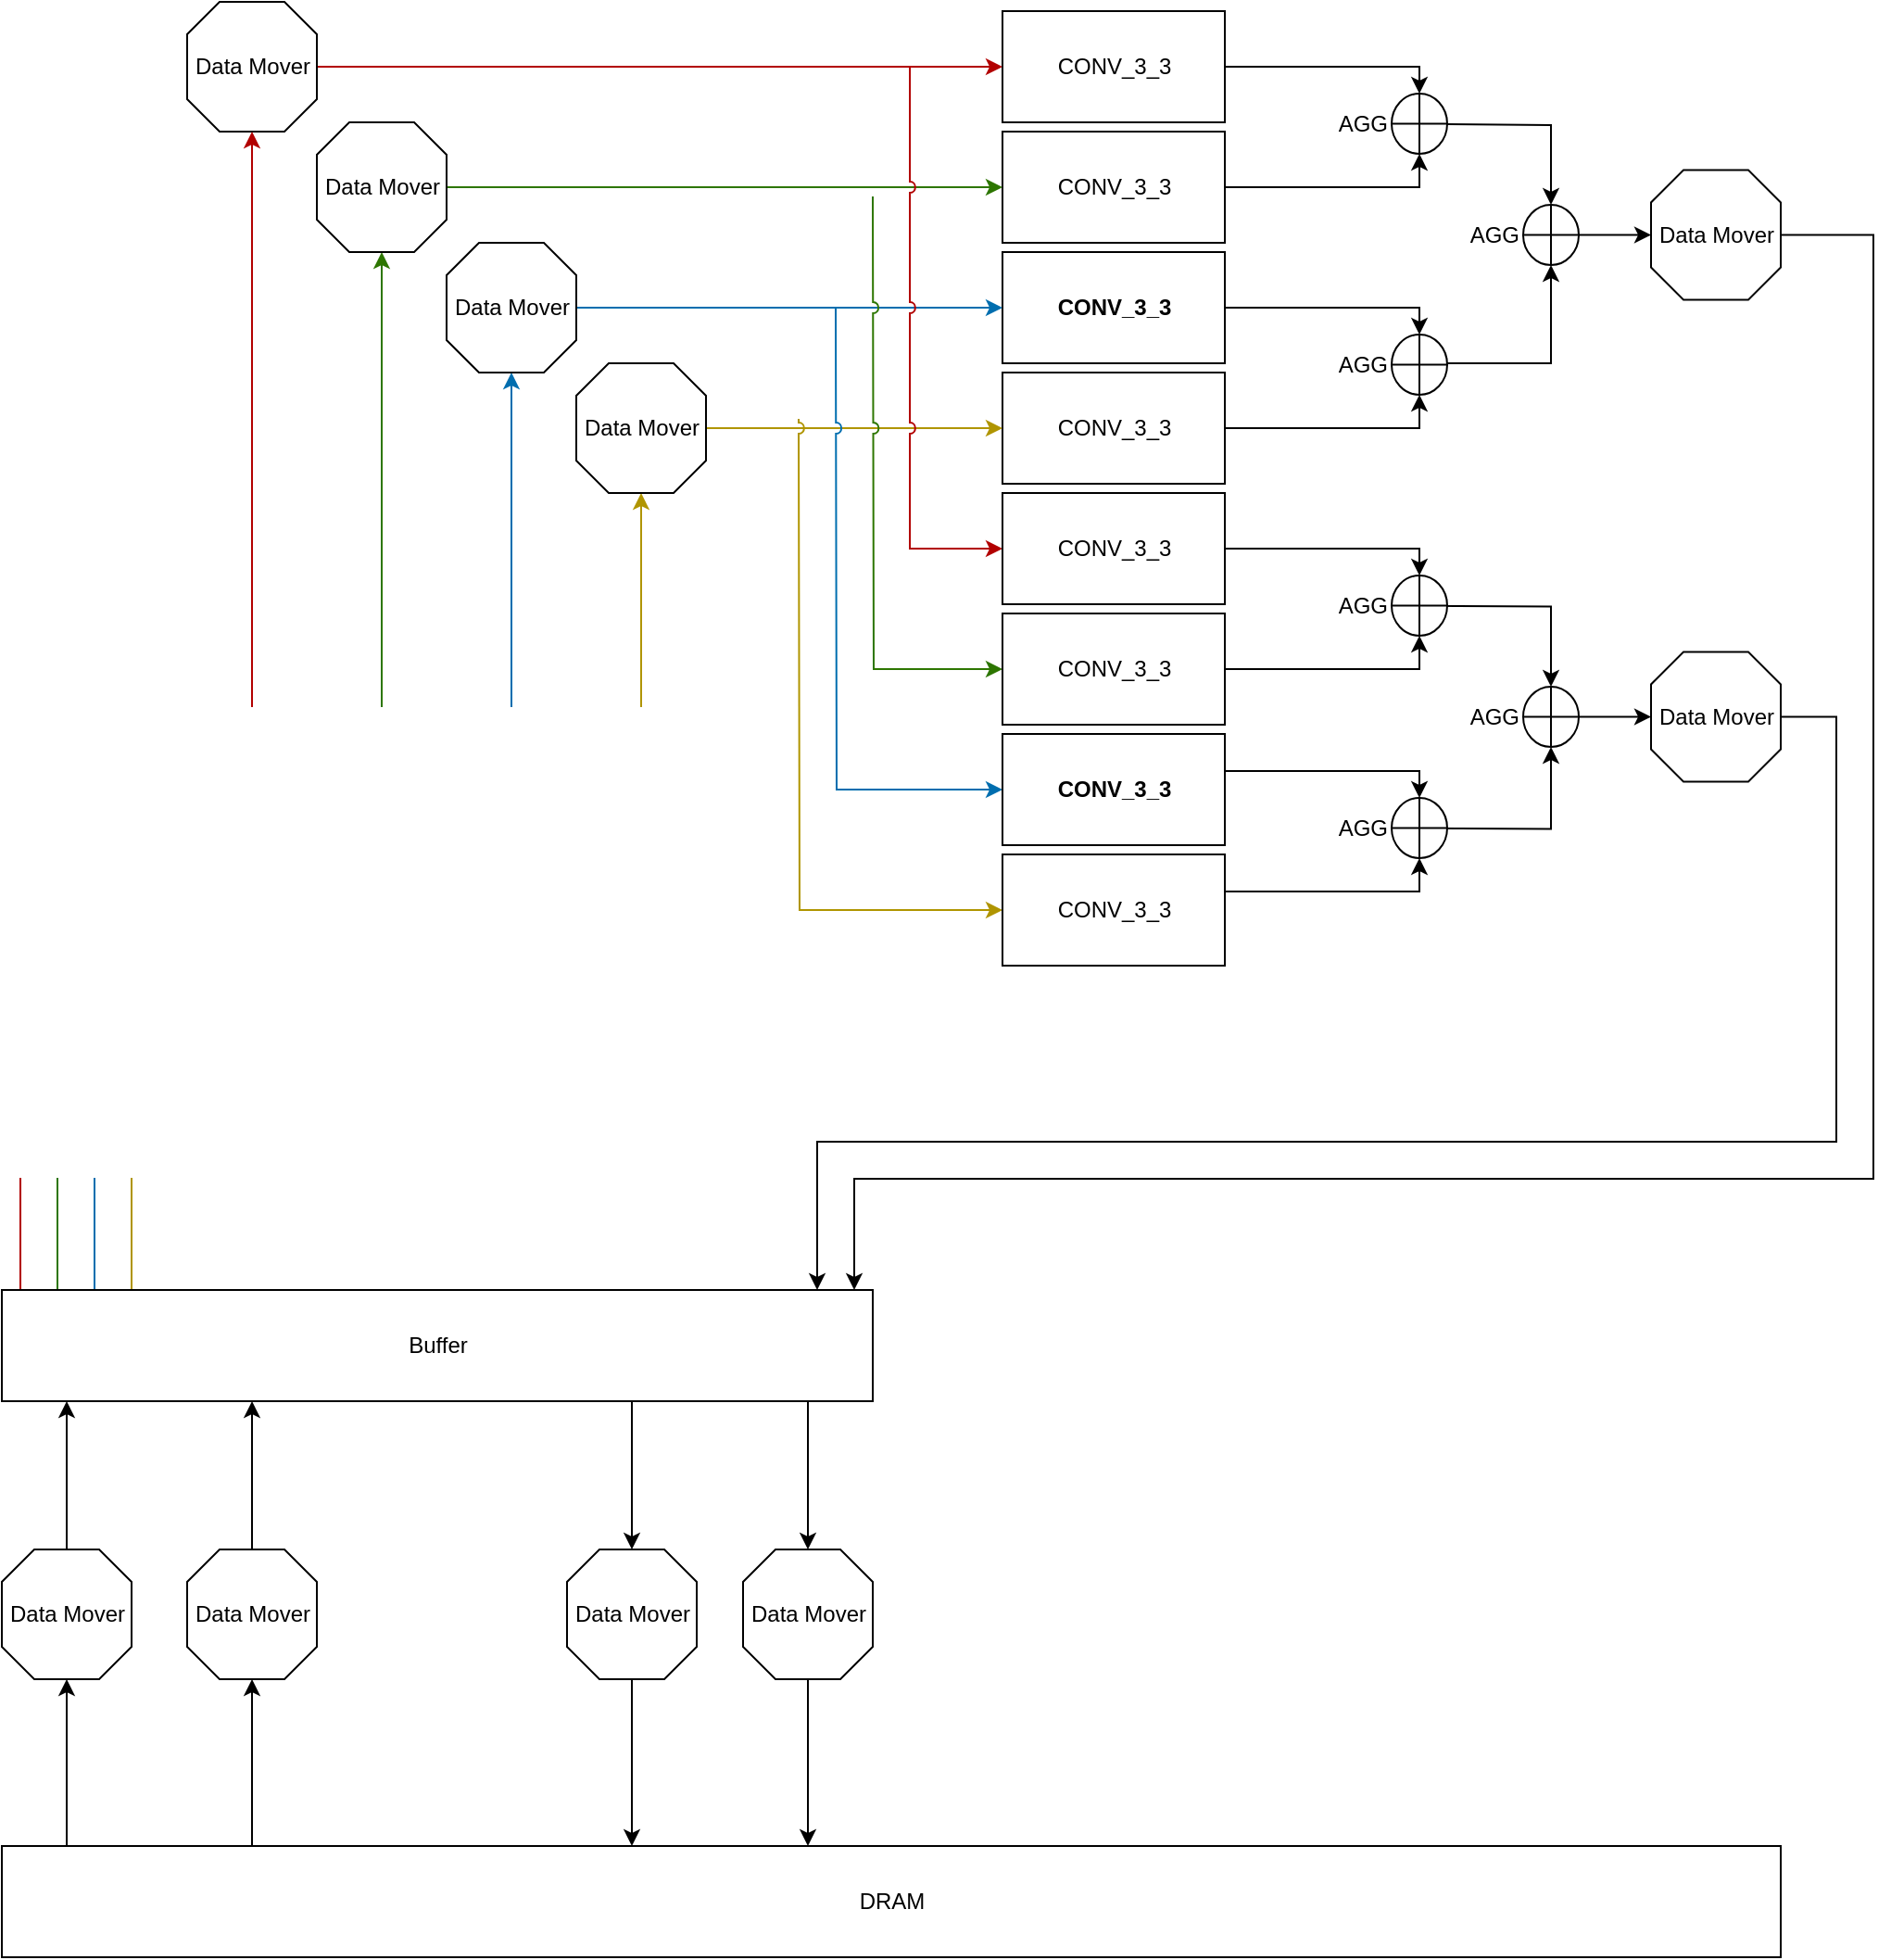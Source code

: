 <mxfile>
    <diagram id="gQlELwIL4DcsmfeKqU5c" name="Page-1">
        <mxGraphModel dx="1438" dy="1032" grid="1" gridSize="10" guides="1" tooltips="1" connect="1" arrows="1" fold="1" page="1" pageScale="1" pageWidth="850" pageHeight="1100" math="0" shadow="0">
            <root>
                <mxCell id="0"/>
                <mxCell id="1" parent="0"/>
                <mxCell id="129" style="edgeStyle=orthogonalEdgeStyle;rounded=0;jumpStyle=arc;orthogonalLoop=1;jettySize=auto;html=1;startArrow=none;startFill=0;endArrow=classic;endFill=1;" parent="1" source="3" target="126" edge="1">
                    <mxGeometry relative="1" as="geometry">
                        <Array as="points">
                            <mxPoint x="85" y="965"/>
                            <mxPoint x="85" y="965"/>
                        </Array>
                    </mxGeometry>
                </mxCell>
                <mxCell id="130" style="edgeStyle=orthogonalEdgeStyle;rounded=0;jumpStyle=arc;orthogonalLoop=1;jettySize=auto;html=1;startArrow=none;startFill=0;endArrow=classic;endFill=1;" parent="1" source="3" target="127" edge="1">
                    <mxGeometry relative="1" as="geometry">
                        <Array as="points">
                            <mxPoint x="185" y="980"/>
                            <mxPoint x="185" y="980"/>
                        </Array>
                    </mxGeometry>
                </mxCell>
                <mxCell id="3" value="DRAM" style="verticalLabelPosition=middle;verticalAlign=middle;html=1;shape=mxgraph.basic.rect;fillColor2=none;strokeWidth=1;size=20;indent=5;labelPosition=center;align=center;" parent="1" vertex="1">
                    <mxGeometry x="50" y="1010" width="960" height="60" as="geometry"/>
                </mxCell>
                <mxCell id="74" style="edgeStyle=orthogonalEdgeStyle;rounded=0;jumpStyle=arc;orthogonalLoop=1;jettySize=auto;html=1;entryX=0.5;entryY=0;entryDx=0;entryDy=0;startArrow=none;startFill=0;endArrow=classic;endFill=1;" parent="1" source="4" target="6" edge="1">
                    <mxGeometry relative="1" as="geometry">
                        <Array as="points">
                            <mxPoint x="815" y="50"/>
                        </Array>
                    </mxGeometry>
                </mxCell>
                <mxCell id="4" value="CONV_3_3" style="verticalLabelPosition=middle;verticalAlign=middle;html=1;shape=mxgraph.basic.rect;fillColor2=none;strokeWidth=1;size=20;indent=5;labelPosition=center;align=center;" parent="1" vertex="1">
                    <mxGeometry x="590" y="20" width="120" height="60" as="geometry"/>
                </mxCell>
                <mxCell id="51" style="edgeStyle=orthogonalEdgeStyle;rounded=0;orthogonalLoop=1;jettySize=auto;html=1;fillColor=#e51400;strokeColor=#B20000;" parent="1" source="5" target="4" edge="1">
                    <mxGeometry relative="1" as="geometry"/>
                </mxCell>
                <mxCell id="5" value="Data Mover" style="verticalLabelPosition=middle;verticalAlign=middle;html=1;shape=mxgraph.basic.polygon;polyCoords=[[0.25,0],[0.75,0],[1,0.25],[1,0.75],[0.75,1],[0.25,1],[0,0.75],[0,0.25]];polyline=0;labelPosition=center;align=center;" parent="1" vertex="1">
                    <mxGeometry x="150" y="15" width="70" height="70" as="geometry"/>
                </mxCell>
                <mxCell id="6" value="AGG" style="shape=orEllipse;perimeter=ellipsePerimeter;whiteSpace=wrap;html=1;backgroundOutline=1;labelPosition=left;verticalLabelPosition=middle;align=right;verticalAlign=middle;" parent="1" vertex="1">
                    <mxGeometry x="800" y="64.5" width="30" height="32.5" as="geometry"/>
                </mxCell>
                <mxCell id="117" style="edgeStyle=orthogonalEdgeStyle;rounded=0;jumpStyle=arc;orthogonalLoop=1;jettySize=auto;html=1;startArrow=none;startFill=0;endArrow=classic;endFill=1;" parent="1" source="15" target="21" edge="1">
                    <mxGeometry relative="1" as="geometry">
                        <Array as="points">
                            <mxPoint x="975" y="141"/>
                            <mxPoint x="1060" y="141"/>
                            <mxPoint x="1060" y="650"/>
                            <mxPoint x="510" y="650"/>
                        </Array>
                    </mxGeometry>
                </mxCell>
                <mxCell id="15" value="Data Mover" style="verticalLabelPosition=middle;verticalAlign=middle;html=1;shape=mxgraph.basic.polygon;polyCoords=[[0.25,0],[0.75,0],[1,0.25],[1,0.75],[0.75,1],[0.25,1],[0,0.75],[0,0.25]];polyline=0;labelPosition=center;align=center;" parent="1" vertex="1">
                    <mxGeometry x="940" y="105.75" width="70" height="70" as="geometry"/>
                </mxCell>
                <mxCell id="104" style="edgeStyle=orthogonalEdgeStyle;rounded=0;jumpStyle=arc;orthogonalLoop=1;jettySize=auto;html=1;startArrow=none;startFill=0;endArrow=classic;endFill=1;fillColor=#e51400;strokeColor=#B20000;" parent="1" source="21" target="5" edge="1">
                    <mxGeometry relative="1" as="geometry">
                        <Array as="points">
                            <mxPoint x="60" y="398"/>
                            <mxPoint x="185" y="398"/>
                        </Array>
                    </mxGeometry>
                </mxCell>
                <mxCell id="105" style="edgeStyle=orthogonalEdgeStyle;rounded=0;jumpStyle=arc;orthogonalLoop=1;jettySize=auto;html=1;startArrow=none;startFill=0;endArrow=classic;endFill=1;fillColor=#60a917;strokeColor=#2D7600;" parent="1" source="21" target="54" edge="1">
                    <mxGeometry relative="1" as="geometry">
                        <Array as="points">
                            <mxPoint x="80" y="420"/>
                            <mxPoint x="255" y="420"/>
                        </Array>
                    </mxGeometry>
                </mxCell>
                <mxCell id="106" style="edgeStyle=orthogonalEdgeStyle;rounded=0;jumpStyle=arc;orthogonalLoop=1;jettySize=auto;html=1;startArrow=none;startFill=0;endArrow=classic;endFill=1;fillColor=#1ba1e2;strokeColor=#006EAF;" parent="1" source="21" target="57" edge="1">
                    <mxGeometry relative="1" as="geometry">
                        <Array as="points">
                            <mxPoint x="100" y="440"/>
                            <mxPoint x="325" y="440"/>
                        </Array>
                    </mxGeometry>
                </mxCell>
                <mxCell id="107" style="edgeStyle=orthogonalEdgeStyle;rounded=0;jumpStyle=arc;orthogonalLoop=1;jettySize=auto;html=1;startArrow=none;startFill=0;endArrow=classic;endFill=1;fillColor=#e3c800;strokeColor=#B09500;" parent="1" source="21" target="60" edge="1">
                    <mxGeometry relative="1" as="geometry">
                        <Array as="points">
                            <mxPoint x="120" y="460"/>
                            <mxPoint x="395" y="460"/>
                        </Array>
                    </mxGeometry>
                </mxCell>
                <mxCell id="141" style="edgeStyle=orthogonalEdgeStyle;rounded=0;jumpStyle=arc;orthogonalLoop=1;jettySize=auto;html=1;startArrow=none;startFill=0;endArrow=classic;endFill=1;" parent="1" source="21" target="138" edge="1">
                    <mxGeometry relative="1" as="geometry">
                        <Array as="points">
                            <mxPoint x="485" y="790"/>
                            <mxPoint x="485" y="790"/>
                        </Array>
                    </mxGeometry>
                </mxCell>
                <mxCell id="143" style="edgeStyle=orthogonalEdgeStyle;rounded=0;jumpStyle=arc;orthogonalLoop=1;jettySize=auto;html=1;startArrow=none;startFill=0;endArrow=classic;endFill=1;" parent="1" source="21" target="128" edge="1">
                    <mxGeometry relative="1" as="geometry">
                        <Array as="points">
                            <mxPoint x="390" y="790"/>
                            <mxPoint x="390" y="790"/>
                        </Array>
                    </mxGeometry>
                </mxCell>
                <mxCell id="21" value="Buffer" style="verticalLabelPosition=middle;verticalAlign=middle;html=1;shape=mxgraph.basic.rect;fillColor2=none;strokeWidth=1;size=20;indent=5;labelPosition=center;align=center;" parent="1" vertex="1">
                    <mxGeometry x="50" y="710" width="470" height="60" as="geometry"/>
                </mxCell>
                <mxCell id="76" style="edgeStyle=orthogonalEdgeStyle;rounded=0;jumpStyle=arc;orthogonalLoop=1;jettySize=auto;html=1;entryX=0.5;entryY=1;entryDx=0;entryDy=0;startArrow=none;startFill=0;endArrow=classic;endFill=1;" parent="1" source="42" target="6" edge="1">
                    <mxGeometry relative="1" as="geometry">
                        <Array as="points">
                            <mxPoint x="815" y="115"/>
                        </Array>
                    </mxGeometry>
                </mxCell>
                <mxCell id="42" value="CONV_3_3" style="verticalLabelPosition=middle;verticalAlign=middle;html=1;shape=mxgraph.basic.rect;fillColor2=none;strokeWidth=1;size=20;indent=5;labelPosition=center;align=center;" parent="1" vertex="1">
                    <mxGeometry x="590" y="85" width="120" height="60" as="geometry"/>
                </mxCell>
                <mxCell id="43" value="CONV_3_3" style="verticalLabelPosition=middle;verticalAlign=middle;html=1;shape=mxgraph.basic.rect;fillColor2=none;strokeWidth=1;size=20;indent=5;labelPosition=center;align=center;fontStyle=1" parent="1" vertex="1">
                    <mxGeometry x="590" y="150" width="120" height="60" as="geometry"/>
                </mxCell>
                <mxCell id="44" value="CONV_3_3" style="verticalLabelPosition=middle;verticalAlign=middle;html=1;shape=mxgraph.basic.rect;fillColor2=none;strokeWidth=1;size=20;indent=5;labelPosition=center;align=center;" parent="1" vertex="1">
                    <mxGeometry x="590" y="215" width="120" height="60" as="geometry"/>
                </mxCell>
                <mxCell id="61" style="edgeStyle=orthogonalEdgeStyle;rounded=0;orthogonalLoop=1;jettySize=auto;html=1;fillColor=#60a917;strokeColor=#2D7600;" parent="1" source="54" target="42" edge="1">
                    <mxGeometry relative="1" as="geometry"/>
                </mxCell>
                <mxCell id="54" value="Data Mover" style="verticalLabelPosition=middle;verticalAlign=middle;html=1;shape=mxgraph.basic.polygon;polyCoords=[[0.25,0],[0.75,0],[1,0.25],[1,0.75],[0.75,1],[0.25,1],[0,0.75],[0,0.25]];polyline=0;labelPosition=center;align=center;" parent="1" vertex="1">
                    <mxGeometry x="220" y="80" width="70" height="70" as="geometry"/>
                </mxCell>
                <mxCell id="62" style="edgeStyle=orthogonalEdgeStyle;rounded=0;orthogonalLoop=1;jettySize=auto;html=1;fillColor=#1ba1e2;strokeColor=#006EAF;" parent="1" source="57" target="43" edge="1">
                    <mxGeometry relative="1" as="geometry"/>
                </mxCell>
                <mxCell id="57" value="Data Mover" style="verticalLabelPosition=middle;verticalAlign=middle;html=1;shape=mxgraph.basic.polygon;polyCoords=[[0.25,0],[0.75,0],[1,0.25],[1,0.75],[0.75,1],[0.25,1],[0,0.75],[0,0.25]];polyline=0;labelPosition=center;align=center;" parent="1" vertex="1">
                    <mxGeometry x="290" y="145" width="70" height="70" as="geometry"/>
                </mxCell>
                <mxCell id="63" style="edgeStyle=orthogonalEdgeStyle;rounded=0;orthogonalLoop=1;jettySize=auto;html=1;fillColor=#e3c800;strokeColor=#B09500;" parent="1" source="60" target="44" edge="1">
                    <mxGeometry relative="1" as="geometry"/>
                </mxCell>
                <mxCell id="60" value="Data Mover" style="verticalLabelPosition=middle;verticalAlign=middle;html=1;shape=mxgraph.basic.polygon;polyCoords=[[0.25,0],[0.75,0],[1,0.25],[1,0.75],[0.75,1],[0.25,1],[0,0.75],[0,0.25]];polyline=0;labelPosition=center;align=center;" parent="1" vertex="1">
                    <mxGeometry x="360" y="210" width="70" height="70" as="geometry"/>
                </mxCell>
                <mxCell id="70" style="edgeStyle=orthogonalEdgeStyle;rounded=0;jumpStyle=arc;orthogonalLoop=1;jettySize=auto;html=1;startArrow=classic;startFill=1;endArrow=none;endFill=0;fillColor=#e51400;strokeColor=#B20000;" parent="1" source="64" edge="1">
                    <mxGeometry relative="1" as="geometry">
                        <mxPoint x="540" y="50" as="targetPoint"/>
                        <Array as="points">
                            <mxPoint x="540" y="310"/>
                            <mxPoint x="540" y="50"/>
                        </Array>
                    </mxGeometry>
                </mxCell>
                <mxCell id="64" value="CONV_3_3" style="verticalLabelPosition=middle;verticalAlign=middle;html=1;shape=mxgraph.basic.rect;fillColor2=none;strokeWidth=1;size=20;indent=5;labelPosition=center;align=center;" parent="1" vertex="1">
                    <mxGeometry x="590" y="280" width="120" height="60" as="geometry"/>
                </mxCell>
                <mxCell id="71" style="edgeStyle=orthogonalEdgeStyle;rounded=0;jumpStyle=arc;orthogonalLoop=1;jettySize=auto;html=1;startArrow=classic;startFill=1;endArrow=none;endFill=0;fillColor=#60a917;strokeColor=#2D7600;" parent="1" source="65" edge="1">
                    <mxGeometry relative="1" as="geometry">
                        <mxPoint x="520" y="120" as="targetPoint"/>
                    </mxGeometry>
                </mxCell>
                <mxCell id="65" value="CONV_3_3" style="verticalLabelPosition=middle;verticalAlign=middle;html=1;shape=mxgraph.basic.rect;fillColor2=none;strokeWidth=1;size=20;indent=5;labelPosition=center;align=center;" parent="1" vertex="1">
                    <mxGeometry x="590" y="345" width="120" height="60" as="geometry"/>
                </mxCell>
                <mxCell id="72" style="edgeStyle=orthogonalEdgeStyle;rounded=0;jumpStyle=arc;orthogonalLoop=1;jettySize=auto;html=1;startArrow=classic;startFill=1;endArrow=none;endFill=0;fillColor=#1ba1e2;strokeColor=#006EAF;" parent="1" source="66" edge="1">
                    <mxGeometry relative="1" as="geometry">
                        <mxPoint x="500" y="180" as="targetPoint"/>
                    </mxGeometry>
                </mxCell>
                <mxCell id="66" value="CONV_3_3" style="verticalLabelPosition=middle;verticalAlign=middle;html=1;shape=mxgraph.basic.rect;fillColor2=none;strokeWidth=1;size=20;indent=5;labelPosition=center;align=center;fontStyle=1" parent="1" vertex="1">
                    <mxGeometry x="590" y="410" width="120" height="60" as="geometry"/>
                </mxCell>
                <mxCell id="73" style="edgeStyle=orthogonalEdgeStyle;rounded=0;jumpStyle=arc;orthogonalLoop=1;jettySize=auto;html=1;startArrow=classic;startFill=1;endArrow=none;endFill=0;fillColor=#e3c800;strokeColor=#B09500;" parent="1" source="67" edge="1">
                    <mxGeometry relative="1" as="geometry">
                        <mxPoint x="480" y="240" as="targetPoint"/>
                    </mxGeometry>
                </mxCell>
                <mxCell id="67" value="CONV_3_3" style="verticalLabelPosition=middle;verticalAlign=middle;html=1;shape=mxgraph.basic.rect;fillColor2=none;strokeWidth=1;size=20;indent=5;labelPosition=center;align=center;" parent="1" vertex="1">
                    <mxGeometry x="590" y="475" width="120" height="60" as="geometry"/>
                </mxCell>
                <mxCell id="84" style="edgeStyle=orthogonalEdgeStyle;rounded=0;jumpStyle=arc;orthogonalLoop=1;jettySize=auto;html=1;entryX=0.5;entryY=0;entryDx=0;entryDy=0;startArrow=none;startFill=0;endArrow=classic;endFill=1;" parent="1" target="85" edge="1">
                    <mxGeometry relative="1" as="geometry">
                        <mxPoint x="710" y="180.0" as="sourcePoint"/>
                        <Array as="points">
                            <mxPoint x="815" y="180"/>
                        </Array>
                    </mxGeometry>
                </mxCell>
                <mxCell id="85" value="AGG" style="shape=orEllipse;perimeter=ellipsePerimeter;whiteSpace=wrap;html=1;backgroundOutline=1;labelPosition=left;verticalLabelPosition=middle;align=right;verticalAlign=middle;" parent="1" vertex="1">
                    <mxGeometry x="800" y="194.5" width="30" height="32.5" as="geometry"/>
                </mxCell>
                <mxCell id="86" style="edgeStyle=orthogonalEdgeStyle;rounded=0;jumpStyle=arc;orthogonalLoop=1;jettySize=auto;html=1;entryX=0.5;entryY=1;entryDx=0;entryDy=0;startArrow=none;startFill=0;endArrow=classic;endFill=1;" parent="1" target="85" edge="1">
                    <mxGeometry relative="1" as="geometry">
                        <mxPoint x="710" y="245" as="sourcePoint"/>
                        <Array as="points">
                            <mxPoint x="815" y="245"/>
                        </Array>
                    </mxGeometry>
                </mxCell>
                <mxCell id="87" style="edgeStyle=orthogonalEdgeStyle;rounded=0;jumpStyle=arc;orthogonalLoop=1;jettySize=auto;html=1;entryX=0.5;entryY=0;entryDx=0;entryDy=0;startArrow=none;startFill=0;endArrow=classic;endFill=1;" parent="1" target="88" edge="1">
                    <mxGeometry relative="1" as="geometry">
                        <mxPoint x="710" y="310" as="sourcePoint"/>
                        <Array as="points">
                            <mxPoint x="815" y="310"/>
                        </Array>
                    </mxGeometry>
                </mxCell>
                <mxCell id="97" style="edgeStyle=orthogonalEdgeStyle;rounded=0;jumpStyle=arc;orthogonalLoop=1;jettySize=auto;html=1;entryX=0.5;entryY=0;entryDx=0;entryDy=0;startArrow=none;startFill=0;endArrow=classic;endFill=1;" parent="1" target="94" edge="1">
                    <mxGeometry relative="1" as="geometry">
                        <mxPoint x="800.0" y="340.762" as="sourcePoint"/>
                    </mxGeometry>
                </mxCell>
                <mxCell id="88" value="AGG" style="shape=orEllipse;perimeter=ellipsePerimeter;whiteSpace=wrap;html=1;backgroundOutline=1;labelPosition=left;verticalLabelPosition=middle;align=right;verticalAlign=middle;" parent="1" vertex="1">
                    <mxGeometry x="800" y="324.5" width="30" height="32.5" as="geometry"/>
                </mxCell>
                <mxCell id="89" style="edgeStyle=orthogonalEdgeStyle;rounded=0;jumpStyle=arc;orthogonalLoop=1;jettySize=auto;html=1;entryX=0.5;entryY=1;entryDx=0;entryDy=0;startArrow=none;startFill=0;endArrow=classic;endFill=1;" parent="1" target="88" edge="1">
                    <mxGeometry relative="1" as="geometry">
                        <mxPoint x="710" y="375" as="sourcePoint"/>
                        <Array as="points">
                            <mxPoint x="815" y="375"/>
                        </Array>
                    </mxGeometry>
                </mxCell>
                <mxCell id="90" style="edgeStyle=orthogonalEdgeStyle;rounded=0;jumpStyle=arc;orthogonalLoop=1;jettySize=auto;html=1;entryX=0.5;entryY=0;entryDx=0;entryDy=0;startArrow=none;startFill=0;endArrow=classic;endFill=1;" parent="1" target="91" edge="1">
                    <mxGeometry relative="1" as="geometry">
                        <mxPoint x="710" y="430" as="sourcePoint"/>
                        <Array as="points">
                            <mxPoint x="815" y="430"/>
                        </Array>
                    </mxGeometry>
                </mxCell>
                <mxCell id="96" style="edgeStyle=orthogonalEdgeStyle;rounded=0;jumpStyle=arc;orthogonalLoop=1;jettySize=auto;html=1;startArrow=none;startFill=0;endArrow=classic;endFill=1;entryX=0.5;entryY=1;entryDx=0;entryDy=0;" parent="1" target="94" edge="1">
                    <mxGeometry relative="1" as="geometry">
                        <mxPoint x="890" y="440" as="targetPoint"/>
                        <mxPoint x="800.0" y="460.762" as="sourcePoint"/>
                    </mxGeometry>
                </mxCell>
                <mxCell id="91" value="AGG" style="shape=orEllipse;perimeter=ellipsePerimeter;whiteSpace=wrap;html=1;backgroundOutline=1;labelPosition=left;verticalLabelPosition=middle;align=right;verticalAlign=middle;" parent="1" vertex="1">
                    <mxGeometry x="800" y="444.5" width="30" height="32.5" as="geometry"/>
                </mxCell>
                <mxCell id="92" style="edgeStyle=orthogonalEdgeStyle;rounded=0;jumpStyle=arc;orthogonalLoop=1;jettySize=auto;html=1;entryX=0.5;entryY=1;entryDx=0;entryDy=0;startArrow=none;startFill=0;endArrow=classic;endFill=1;" parent="1" target="91" edge="1">
                    <mxGeometry relative="1" as="geometry">
                        <mxPoint x="710" y="495" as="sourcePoint"/>
                        <Array as="points">
                            <mxPoint x="815" y="495"/>
                        </Array>
                    </mxGeometry>
                </mxCell>
                <mxCell id="156" style="edgeStyle=orthogonalEdgeStyle;rounded=0;orthogonalLoop=1;jettySize=auto;html=1;entryX=0;entryY=0.5;entryDx=0;entryDy=0;" edge="1" parent="1" source="94">
                    <mxGeometry relative="1" as="geometry">
                        <mxPoint x="940.0" y="400.75" as="targetPoint"/>
                    </mxGeometry>
                </mxCell>
                <mxCell id="94" value="AGG" style="shape=orEllipse;perimeter=ellipsePerimeter;whiteSpace=wrap;html=1;backgroundOutline=1;labelPosition=left;verticalLabelPosition=middle;align=right;verticalAlign=middle;" parent="1" vertex="1">
                    <mxGeometry x="871" y="384.5" width="30" height="32.5" as="geometry"/>
                </mxCell>
                <mxCell id="101" style="edgeStyle=orthogonalEdgeStyle;rounded=0;jumpStyle=arc;orthogonalLoop=1;jettySize=auto;html=1;entryX=0.5;entryY=0;entryDx=0;entryDy=0;startArrow=none;startFill=0;endArrow=classic;endFill=1;" parent="1" target="103" edge="1">
                    <mxGeometry relative="1" as="geometry">
                        <mxPoint x="830" y="81" as="sourcePoint"/>
                    </mxGeometry>
                </mxCell>
                <mxCell id="102" style="edgeStyle=orthogonalEdgeStyle;rounded=0;jumpStyle=arc;orthogonalLoop=1;jettySize=auto;html=1;startArrow=none;startFill=0;endArrow=classic;endFill=1;entryX=0.5;entryY=1;entryDx=0;entryDy=0;" parent="1" target="103" edge="1">
                    <mxGeometry relative="1" as="geometry">
                        <mxPoint x="890" y="180" as="targetPoint"/>
                        <mxPoint x="830" y="210" as="sourcePoint"/>
                        <Array as="points">
                            <mxPoint x="886" y="210"/>
                        </Array>
                    </mxGeometry>
                </mxCell>
                <mxCell id="150" style="edgeStyle=orthogonalEdgeStyle;rounded=0;orthogonalLoop=1;jettySize=auto;html=1;entryX=0;entryY=0.5;entryDx=0;entryDy=0;" edge="1" parent="1" source="103">
                    <mxGeometry relative="1" as="geometry">
                        <mxPoint x="940.0" y="140.75" as="targetPoint"/>
                    </mxGeometry>
                </mxCell>
                <mxCell id="103" value="AGG" style="shape=orEllipse;perimeter=ellipsePerimeter;whiteSpace=wrap;html=1;backgroundOutline=1;labelPosition=left;verticalLabelPosition=middle;align=right;verticalAlign=middle;" parent="1" vertex="1">
                    <mxGeometry x="871" y="124.5" width="30" height="32.5" as="geometry"/>
                </mxCell>
                <mxCell id="121" style="edgeStyle=orthogonalEdgeStyle;rounded=0;jumpStyle=arc;orthogonalLoop=1;jettySize=auto;html=1;startArrow=none;startFill=0;endArrow=classic;endFill=1;" parent="1" source="113" target="21" edge="1">
                    <mxGeometry relative="1" as="geometry">
                        <Array as="points">
                            <mxPoint x="975" y="401"/>
                            <mxPoint x="1040" y="401"/>
                            <mxPoint x="1040" y="630"/>
                            <mxPoint x="490" y="630"/>
                        </Array>
                    </mxGeometry>
                </mxCell>
                <mxCell id="113" value="Data Mover" style="verticalLabelPosition=middle;verticalAlign=middle;html=1;shape=mxgraph.basic.polygon;polyCoords=[[0.25,0],[0.75,0],[1,0.25],[1,0.75],[0.75,1],[0.25,1],[0,0.75],[0,0.25]];polyline=0;labelPosition=center;align=center;" parent="1" vertex="1">
                    <mxGeometry x="940" y="365.75" width="70" height="70" as="geometry"/>
                </mxCell>
                <mxCell id="131" style="edgeStyle=orthogonalEdgeStyle;rounded=0;jumpStyle=arc;orthogonalLoop=1;jettySize=auto;html=1;startArrow=none;startFill=0;endArrow=classic;endFill=1;" parent="1" source="126" target="21" edge="1">
                    <mxGeometry relative="1" as="geometry">
                        <Array as="points">
                            <mxPoint x="85" y="780"/>
                            <mxPoint x="85" y="780"/>
                        </Array>
                    </mxGeometry>
                </mxCell>
                <mxCell id="126" value="Data Mover" style="verticalLabelPosition=middle;verticalAlign=middle;html=1;shape=mxgraph.basic.polygon;polyCoords=[[0.25,0],[0.75,0],[1,0.25],[1,0.75],[0.75,1],[0.25,1],[0,0.75],[0,0.25]];polyline=0;labelPosition=center;align=center;" parent="1" vertex="1">
                    <mxGeometry x="50" y="850" width="70" height="70" as="geometry"/>
                </mxCell>
                <mxCell id="132" style="edgeStyle=orthogonalEdgeStyle;rounded=0;jumpStyle=arc;orthogonalLoop=1;jettySize=auto;html=1;startArrow=none;startFill=0;endArrow=classic;endFill=1;" parent="1" source="127" target="21" edge="1">
                    <mxGeometry relative="1" as="geometry">
                        <Array as="points">
                            <mxPoint x="185" y="800"/>
                            <mxPoint x="185" y="800"/>
                        </Array>
                    </mxGeometry>
                </mxCell>
                <mxCell id="127" value="Data Mover" style="verticalLabelPosition=middle;verticalAlign=middle;html=1;shape=mxgraph.basic.polygon;polyCoords=[[0.25,0],[0.75,0],[1,0.25],[1,0.75],[0.75,1],[0.25,1],[0,0.75],[0,0.25]];polyline=0;labelPosition=center;align=center;" parent="1" vertex="1">
                    <mxGeometry x="150" y="850" width="70" height="70" as="geometry"/>
                </mxCell>
                <mxCell id="144" style="edgeStyle=orthogonalEdgeStyle;rounded=0;jumpStyle=arc;orthogonalLoop=1;jettySize=auto;html=1;startArrow=none;startFill=0;endArrow=classic;endFill=1;" parent="1" source="128" target="3" edge="1">
                    <mxGeometry relative="1" as="geometry">
                        <Array as="points">
                            <mxPoint x="390" y="960"/>
                            <mxPoint x="390" y="960"/>
                        </Array>
                    </mxGeometry>
                </mxCell>
                <mxCell id="128" value="Data Mover" style="verticalLabelPosition=middle;verticalAlign=middle;html=1;shape=mxgraph.basic.polygon;polyCoords=[[0.25,0],[0.75,0],[1,0.25],[1,0.75],[0.75,1],[0.25,1],[0,0.75],[0,0.25]];polyline=0;labelPosition=center;align=center;" parent="1" vertex="1">
                    <mxGeometry x="355" y="850" width="70" height="70" as="geometry"/>
                </mxCell>
                <mxCell id="145" style="edgeStyle=orthogonalEdgeStyle;rounded=0;jumpStyle=arc;orthogonalLoop=1;jettySize=auto;html=1;startArrow=none;startFill=0;endArrow=classic;endFill=1;" parent="1" source="138" target="3" edge="1">
                    <mxGeometry relative="1" as="geometry">
                        <Array as="points">
                            <mxPoint x="485" y="990"/>
                            <mxPoint x="485" y="990"/>
                        </Array>
                    </mxGeometry>
                </mxCell>
                <mxCell id="138" value="Data Mover" style="verticalLabelPosition=middle;verticalAlign=middle;html=1;shape=mxgraph.basic.polygon;polyCoords=[[0.25,0],[0.75,0],[1,0.25],[1,0.75],[0.75,1],[0.25,1],[0,0.75],[0,0.25]];polyline=0;labelPosition=center;align=center;" parent="1" vertex="1">
                    <mxGeometry x="450" y="850" width="70" height="70" as="geometry"/>
                </mxCell>
            </root>
        </mxGraphModel>
    </diagram>
</mxfile>